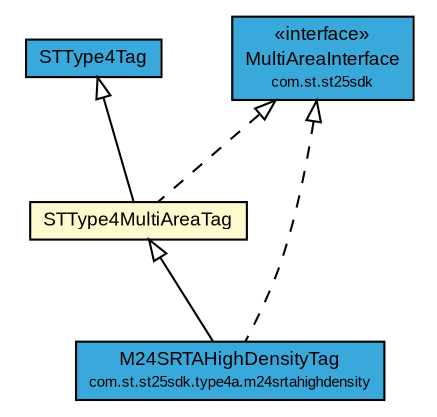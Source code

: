 #!/usr/local/bin/dot
#
# Class diagram 
# Generated by UMLGraph version R5_7_2-3-gee82a7 (http://www.umlgraph.org/)
#

digraph G {
	edge [fontname="arial",fontsize=10,labelfontname="arial",labelfontsize=10];
	node [fontname="arial",fontsize=10,shape=plaintext];
	nodesep=0.25;
	ranksep=0.5;
	// com.st.st25sdk.MultiAreaInterface
	c46403 [label=<<table title="com.st.st25sdk.MultiAreaInterface" border="0" cellborder="1" cellspacing="0" cellpadding="2" port="p" bgcolor="#39a9dc" href="../MultiAreaInterface.html">
		<tr><td><table border="0" cellspacing="0" cellpadding="1">
<tr><td align="center" balign="center"> &#171;interface&#187; </td></tr>
<tr><td align="center" balign="center"> MultiAreaInterface </td></tr>
<tr><td align="center" balign="center"><font point-size="7.0"> com.st.st25sdk </font></td></tr>
		</table></td></tr>
		</table>>, URL="../MultiAreaInterface.html", fontname="arial", fontcolor="black", fontsize=9.0];
	// com.st.st25sdk.type4a.STType4Tag
	c46508 [label=<<table title="com.st.st25sdk.type4a.STType4Tag" border="0" cellborder="1" cellspacing="0" cellpadding="2" port="p" bgcolor="#39a9dc" href="./STType4Tag.html">
		<tr><td><table border="0" cellspacing="0" cellpadding="1">
<tr><td align="center" balign="center"> STType4Tag </td></tr>
		</table></td></tr>
		</table>>, URL="./STType4Tag.html", fontname="arial", fontcolor="black", fontsize=9.0];
	// com.st.st25sdk.type4a.STType4MultiAreaTag
	c46510 [label=<<table title="com.st.st25sdk.type4a.STType4MultiAreaTag" border="0" cellborder="1" cellspacing="0" cellpadding="2" port="p" bgcolor="lemonChiffon" href="./STType4MultiAreaTag.html">
		<tr><td><table border="0" cellspacing="0" cellpadding="1">
<tr><td align="center" balign="center"> STType4MultiAreaTag </td></tr>
		</table></td></tr>
		</table>>, URL="./STType4MultiAreaTag.html", fontname="arial", fontcolor="black", fontsize=9.0];
	// com.st.st25sdk.type4a.m24srtahighdensity.M24SRTAHighDensityTag
	c46523 [label=<<table title="com.st.st25sdk.type4a.m24srtahighdensity.M24SRTAHighDensityTag" border="0" cellborder="1" cellspacing="0" cellpadding="2" port="p" bgcolor="#39a9dc" href="./m24srtahighdensity/M24SRTAHighDensityTag.html">
		<tr><td><table border="0" cellspacing="0" cellpadding="1">
<tr><td align="center" balign="center"> M24SRTAHighDensityTag </td></tr>
<tr><td align="center" balign="center"><font point-size="7.0"> com.st.st25sdk.type4a.m24srtahighdensity </font></td></tr>
		</table></td></tr>
		</table>>, URL="./m24srtahighdensity/M24SRTAHighDensityTag.html", fontname="arial", fontcolor="black", fontsize=9.0];
	//com.st.st25sdk.type4a.STType4MultiAreaTag extends com.st.st25sdk.type4a.STType4Tag
	c46508:p -> c46510:p [dir=back,arrowtail=empty];
	//com.st.st25sdk.type4a.STType4MultiAreaTag implements com.st.st25sdk.MultiAreaInterface
	c46403:p -> c46510:p [dir=back,arrowtail=empty,style=dashed];
	//com.st.st25sdk.type4a.m24srtahighdensity.M24SRTAHighDensityTag extends com.st.st25sdk.type4a.STType4MultiAreaTag
	c46510:p -> c46523:p [dir=back,arrowtail=empty];
	//com.st.st25sdk.type4a.m24srtahighdensity.M24SRTAHighDensityTag implements com.st.st25sdk.MultiAreaInterface
	c46403:p -> c46523:p [dir=back,arrowtail=empty,style=dashed];
}

